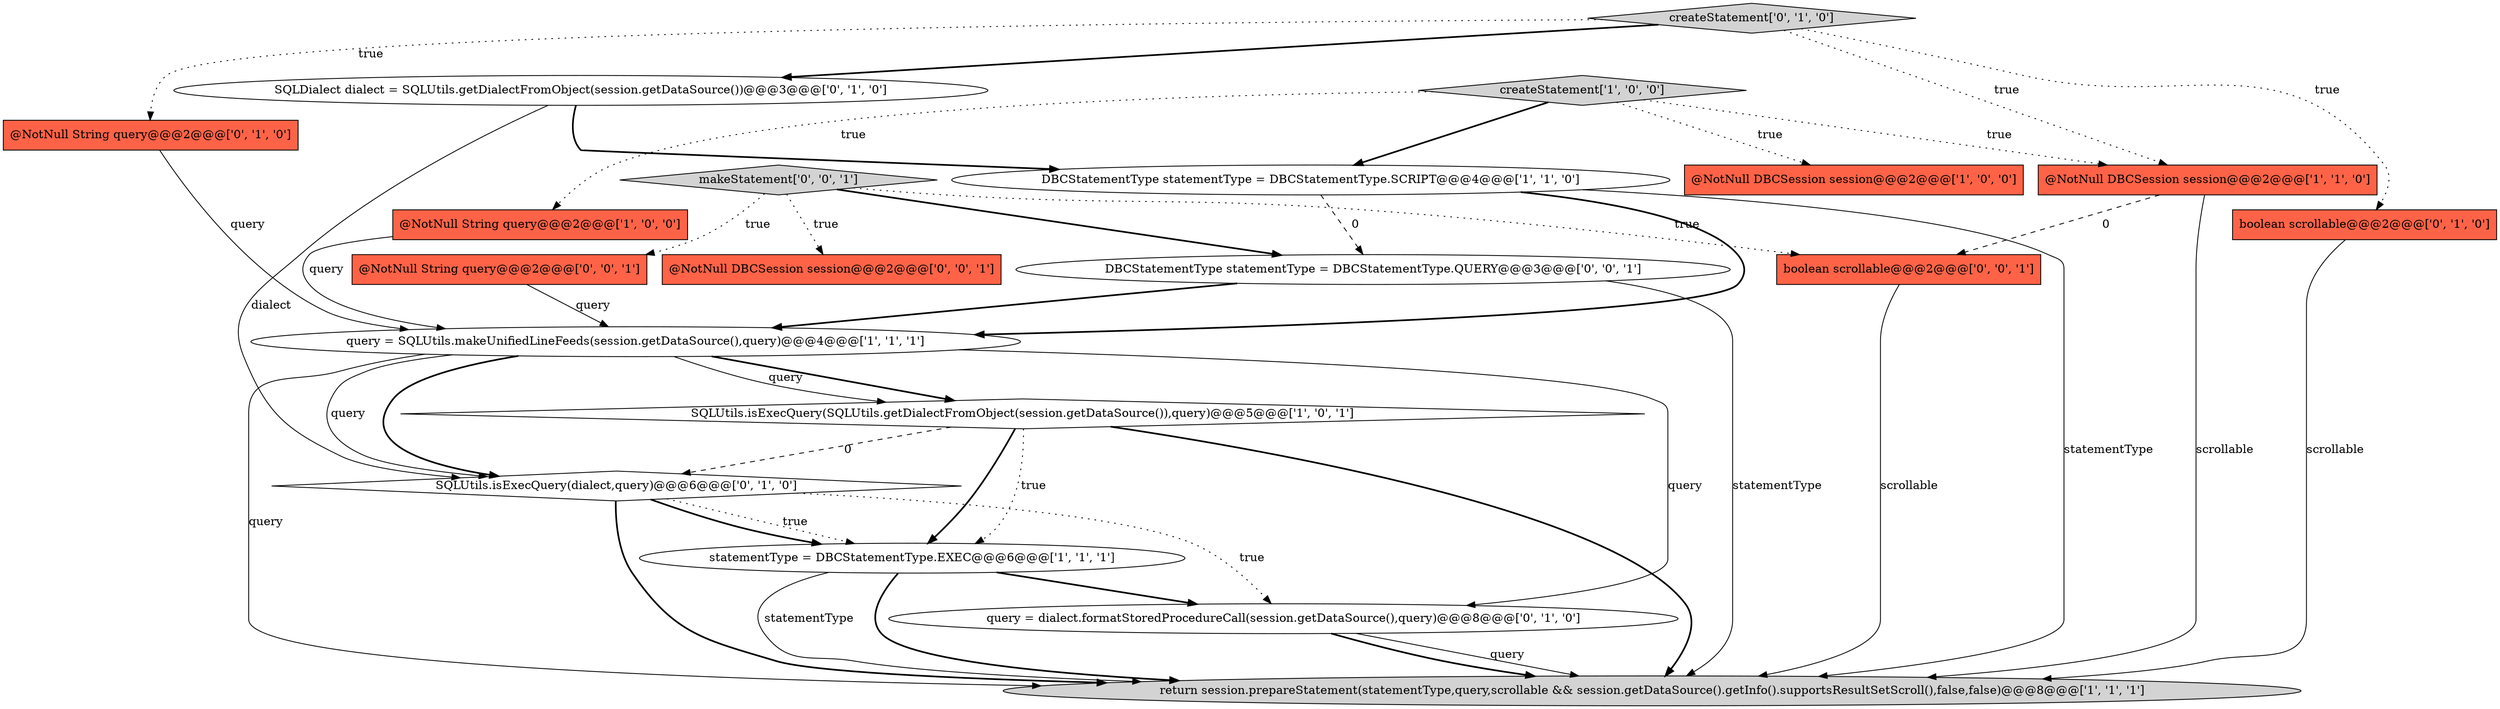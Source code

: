 digraph {
10 [style = filled, label = "@NotNull String query@@@2@@@['0', '1', '0']", fillcolor = tomato, shape = box image = "AAA0AAABBB2BBB"];
15 [style = filled, label = "makeStatement['0', '0', '1']", fillcolor = lightgray, shape = diamond image = "AAA0AAABBB3BBB"];
3 [style = filled, label = "@NotNull String query@@@2@@@['1', '0', '0']", fillcolor = tomato, shape = box image = "AAA0AAABBB1BBB"];
2 [style = filled, label = "query = SQLUtils.makeUnifiedLineFeeds(session.getDataSource(),query)@@@4@@@['1', '1', '1']", fillcolor = white, shape = ellipse image = "AAA0AAABBB1BBB"];
9 [style = filled, label = "boolean scrollable@@@2@@@['0', '1', '0']", fillcolor = tomato, shape = box image = "AAA0AAABBB2BBB"];
13 [style = filled, label = "query = dialect.formatStoredProcedureCall(session.getDataSource(),query)@@@8@@@['0', '1', '0']", fillcolor = white, shape = ellipse image = "AAA1AAABBB2BBB"];
5 [style = filled, label = "SQLUtils.isExecQuery(SQLUtils.getDialectFromObject(session.getDataSource()),query)@@@5@@@['1', '0', '1']", fillcolor = white, shape = diamond image = "AAA0AAABBB1BBB"];
14 [style = filled, label = "createStatement['0', '1', '0']", fillcolor = lightgray, shape = diamond image = "AAA0AAABBB2BBB"];
11 [style = filled, label = "SQLDialect dialect = SQLUtils.getDialectFromObject(session.getDataSource())@@@3@@@['0', '1', '0']", fillcolor = white, shape = ellipse image = "AAA1AAABBB2BBB"];
0 [style = filled, label = "return session.prepareStatement(statementType,query,scrollable && session.getDataSource().getInfo().supportsResultSetScroll(),false,false)@@@8@@@['1', '1', '1']", fillcolor = lightgray, shape = ellipse image = "AAA0AAABBB1BBB"];
8 [style = filled, label = "createStatement['1', '0', '0']", fillcolor = lightgray, shape = diamond image = "AAA0AAABBB1BBB"];
6 [style = filled, label = "@NotNull DBCSession session@@@2@@@['1', '1', '0']", fillcolor = tomato, shape = box image = "AAA0AAABBB1BBB"];
12 [style = filled, label = "SQLUtils.isExecQuery(dialect,query)@@@6@@@['0', '1', '0']", fillcolor = white, shape = diamond image = "AAA1AAABBB2BBB"];
16 [style = filled, label = "@NotNull String query@@@2@@@['0', '0', '1']", fillcolor = tomato, shape = box image = "AAA0AAABBB3BBB"];
7 [style = filled, label = "statementType = DBCStatementType.EXEC@@@6@@@['1', '1', '1']", fillcolor = white, shape = ellipse image = "AAA0AAABBB1BBB"];
18 [style = filled, label = "boolean scrollable@@@2@@@['0', '0', '1']", fillcolor = tomato, shape = box image = "AAA0AAABBB3BBB"];
19 [style = filled, label = "DBCStatementType statementType = DBCStatementType.QUERY@@@3@@@['0', '0', '1']", fillcolor = white, shape = ellipse image = "AAA0AAABBB3BBB"];
1 [style = filled, label = "@NotNull DBCSession session@@@2@@@['1', '0', '0']", fillcolor = tomato, shape = box image = "AAA0AAABBB1BBB"];
4 [style = filled, label = "DBCStatementType statementType = DBCStatementType.SCRIPT@@@4@@@['1', '1', '0']", fillcolor = white, shape = ellipse image = "AAA0AAABBB1BBB"];
17 [style = filled, label = "@NotNull DBCSession session@@@2@@@['0', '0', '1']", fillcolor = tomato, shape = box image = "AAA0AAABBB3BBB"];
15->17 [style = dotted, label="true"];
12->7 [style = dotted, label="true"];
12->0 [style = bold, label=""];
19->0 [style = solid, label="statementType"];
12->7 [style = bold, label=""];
11->12 [style = solid, label="dialect"];
11->4 [style = bold, label=""];
13->0 [style = solid, label="query"];
18->0 [style = solid, label="scrollable"];
6->18 [style = dashed, label="0"];
8->4 [style = bold, label=""];
4->0 [style = solid, label="statementType"];
7->0 [style = solid, label="statementType"];
13->0 [style = bold, label=""];
2->5 [style = bold, label=""];
2->12 [style = solid, label="query"];
9->0 [style = solid, label="scrollable"];
8->6 [style = dotted, label="true"];
15->18 [style = dotted, label="true"];
12->13 [style = dotted, label="true"];
15->19 [style = bold, label=""];
5->7 [style = dotted, label="true"];
16->2 [style = solid, label="query"];
14->11 [style = bold, label=""];
2->5 [style = solid, label="query"];
3->2 [style = solid, label="query"];
4->2 [style = bold, label=""];
14->6 [style = dotted, label="true"];
7->13 [style = bold, label=""];
2->13 [style = solid, label="query"];
5->0 [style = bold, label=""];
10->2 [style = solid, label="query"];
7->0 [style = bold, label=""];
14->10 [style = dotted, label="true"];
5->12 [style = dashed, label="0"];
15->16 [style = dotted, label="true"];
2->0 [style = solid, label="query"];
8->3 [style = dotted, label="true"];
19->2 [style = bold, label=""];
4->19 [style = dashed, label="0"];
6->0 [style = solid, label="scrollable"];
8->1 [style = dotted, label="true"];
5->7 [style = bold, label=""];
2->12 [style = bold, label=""];
14->9 [style = dotted, label="true"];
}
